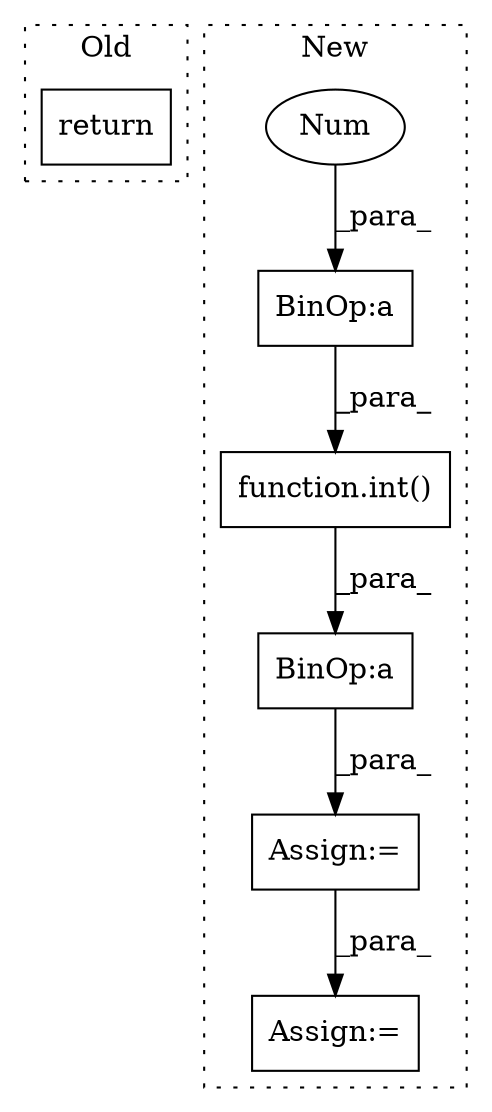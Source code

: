 digraph G {
subgraph cluster0 {
1 [label="return" a="93" s="382" l="7" shape="box"];
label = "Old";
style="dotted";
}
subgraph cluster1 {
2 [label="function.int()" a="75" s="546,555" l="4,1" shape="box"];
3 [label="Assign:=" a="68" s="606" l="3" shape="box"];
4 [label="BinOp:a" a="82" s="551" l="3" shape="box"];
5 [label="Num" a="76" s="554" l="1" shape="ellipse"];
6 [label="Assign:=" a="68" s="532" l="3" shape="box"];
7 [label="BinOp:a" a="82" s="543" l="3" shape="box"];
label = "New";
style="dotted";
}
2 -> 7 [label="_para_"];
4 -> 2 [label="_para_"];
5 -> 4 [label="_para_"];
6 -> 3 [label="_para_"];
7 -> 6 [label="_para_"];
}